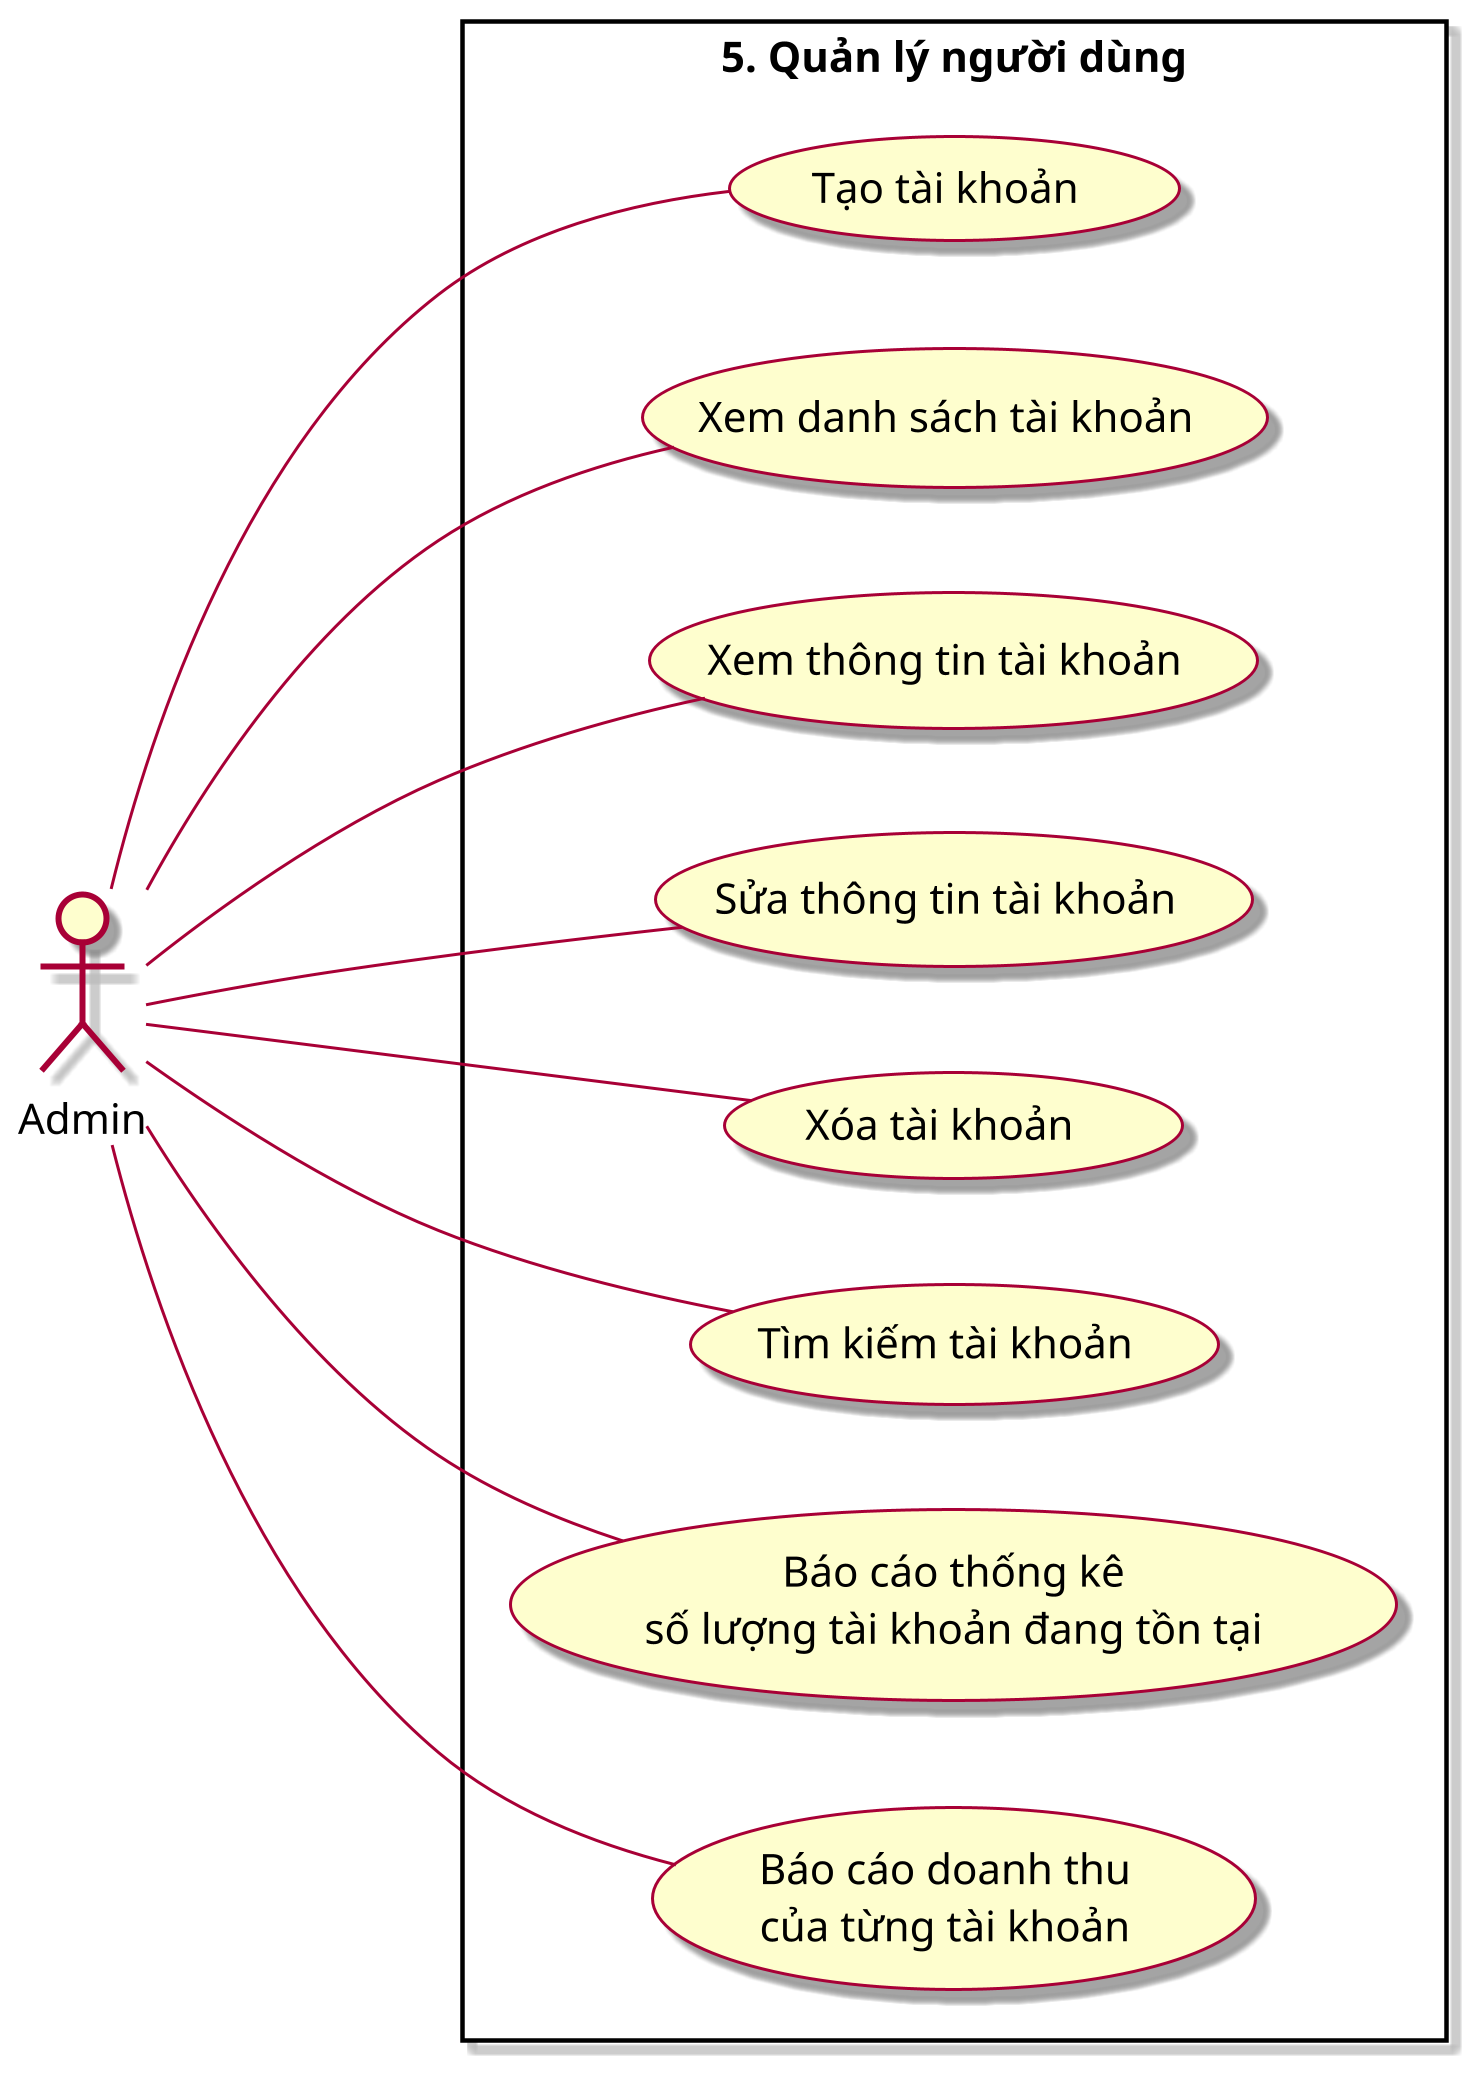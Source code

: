@startuml ManageUser

left to right direction
scale 3
skin rose

actor Admin as admin

rectangle "5. Quản lý người dùng" {
    usecase (Tạo tài khoản) as ttknd
    usecase (Xem danh sách tài khoản) as xdstk
    usecase (Xem thông tin tài khoản) as xtttk
    usecase (Sửa thông tin tài khoản) as scttk
    usecase (Xóa tài khoản ) as xtk
    usecase (Tìm kiếm tài khoản) as tktk
    usecase (Báo cáo thống kê\nsố lượng tài khoản đang tồn tại) as bctksltkdtt
    usecase (Báo cáo doanh thu\ncủa từng tài khoản) as bcdtcttk
}

admin --- ttknd
admin --- xdstk
admin --- xtttk
admin --- scttk
admin --- xtk
admin --- tktk
admin --- bctksltkdtt
admin --- bcdtcttk

@enduml